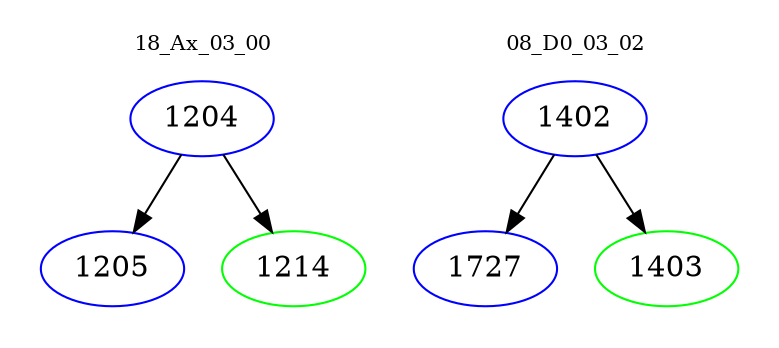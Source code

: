digraph{
subgraph cluster_0 {
color = white
label = "18_Ax_03_00";
fontsize=10;
T0_1204 [label="1204", color="blue"]
T0_1204 -> T0_1205 [color="black"]
T0_1205 [label="1205", color="blue"]
T0_1204 -> T0_1214 [color="black"]
T0_1214 [label="1214", color="green"]
}
subgraph cluster_1 {
color = white
label = "08_D0_03_02";
fontsize=10;
T1_1402 [label="1402", color="blue"]
T1_1402 -> T1_1727 [color="black"]
T1_1727 [label="1727", color="blue"]
T1_1402 -> T1_1403 [color="black"]
T1_1403 [label="1403", color="green"]
}
}
